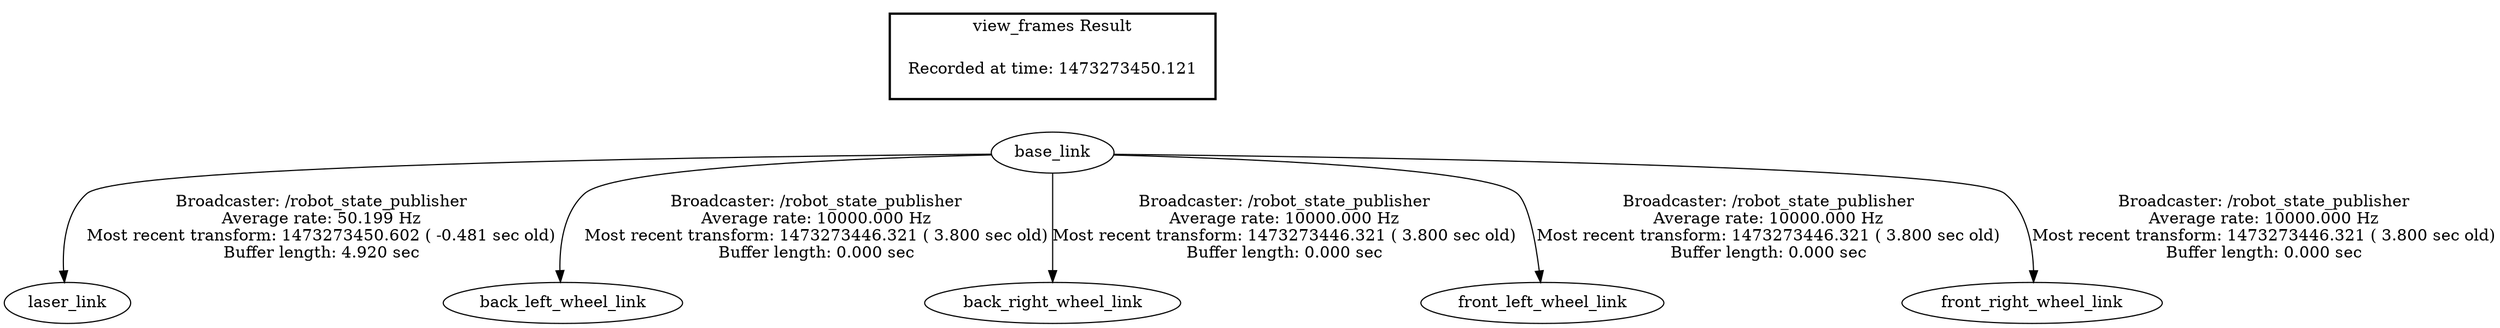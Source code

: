 digraph G {
"base_link" -> "laser_link"[label="Broadcaster: /robot_state_publisher\nAverage rate: 50.199 Hz\nMost recent transform: 1473273450.602 ( -0.481 sec old)\nBuffer length: 4.920 sec\n"];
"base_link" -> "back_left_wheel_link"[label="Broadcaster: /robot_state_publisher\nAverage rate: 10000.000 Hz\nMost recent transform: 1473273446.321 ( 3.800 sec old)\nBuffer length: 0.000 sec\n"];
"base_link" -> "back_right_wheel_link"[label="Broadcaster: /robot_state_publisher\nAverage rate: 10000.000 Hz\nMost recent transform: 1473273446.321 ( 3.800 sec old)\nBuffer length: 0.000 sec\n"];
"base_link" -> "front_left_wheel_link"[label="Broadcaster: /robot_state_publisher\nAverage rate: 10000.000 Hz\nMost recent transform: 1473273446.321 ( 3.800 sec old)\nBuffer length: 0.000 sec\n"];
"base_link" -> "front_right_wheel_link"[label="Broadcaster: /robot_state_publisher\nAverage rate: 10000.000 Hz\nMost recent transform: 1473273446.321 ( 3.800 sec old)\nBuffer length: 0.000 sec\n"];
edge [style=invis];
 subgraph cluster_legend { style=bold; color=black; label ="view_frames Result";
"Recorded at time: 1473273450.121"[ shape=plaintext ] ;
 }->"base_link";
}